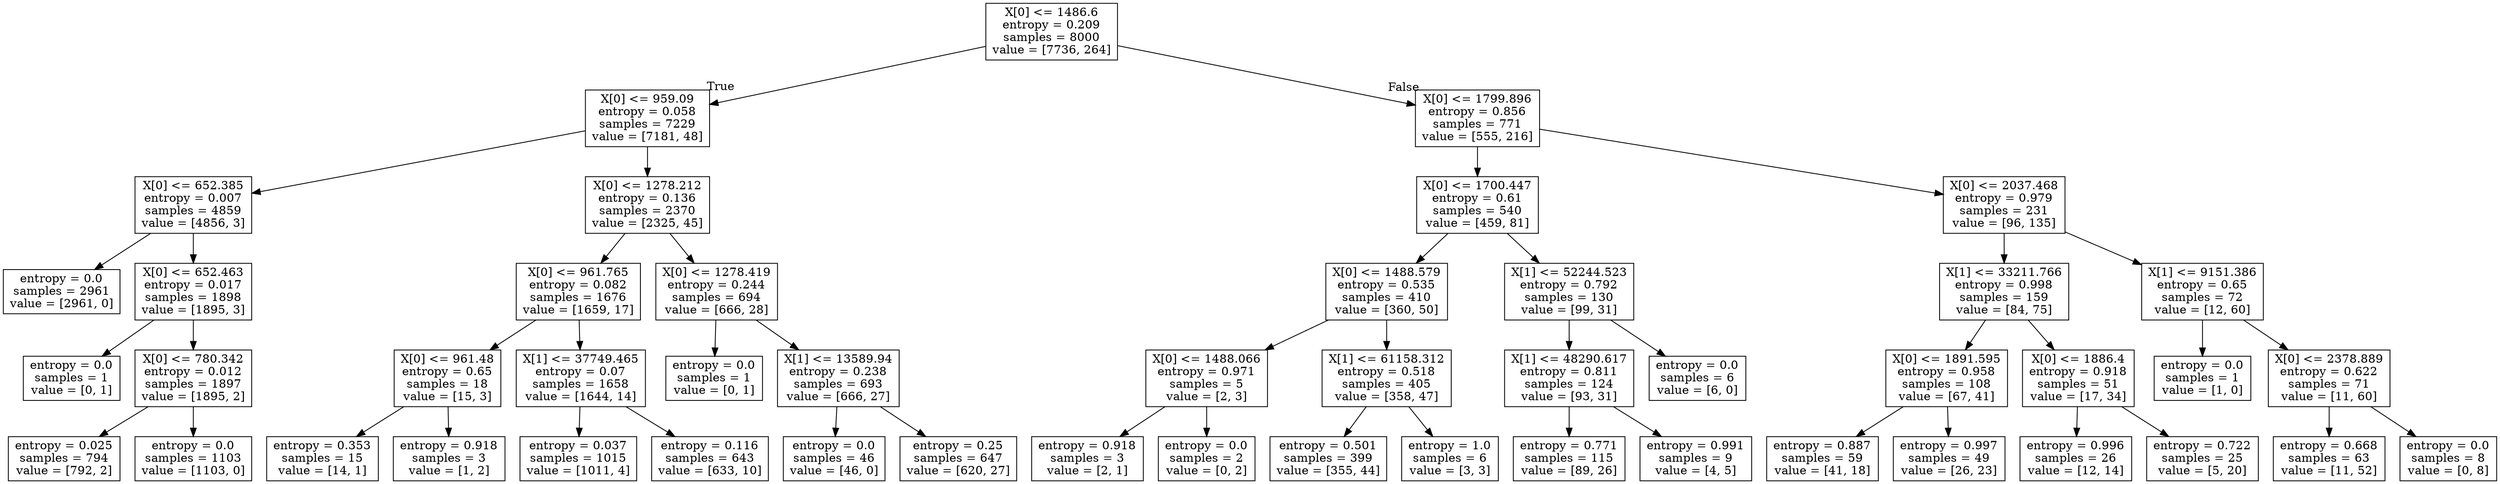 digraph Tree {
node [shape=box] ;
0 [label="X[0] <= 1486.6\nentropy = 0.209\nsamples = 8000\nvalue = [7736, 264]"] ;
1 [label="X[0] <= 959.09\nentropy = 0.058\nsamples = 7229\nvalue = [7181, 48]"] ;
0 -> 1 [labeldistance=2.5, labelangle=45, headlabel="True"] ;
2 [label="X[0] <= 652.385\nentropy = 0.007\nsamples = 4859\nvalue = [4856, 3]"] ;
1 -> 2 ;
3 [label="entropy = 0.0\nsamples = 2961\nvalue = [2961, 0]"] ;
2 -> 3 ;
4 [label="X[0] <= 652.463\nentropy = 0.017\nsamples = 1898\nvalue = [1895, 3]"] ;
2 -> 4 ;
5 [label="entropy = 0.0\nsamples = 1\nvalue = [0, 1]"] ;
4 -> 5 ;
6 [label="X[0] <= 780.342\nentropy = 0.012\nsamples = 1897\nvalue = [1895, 2]"] ;
4 -> 6 ;
7 [label="entropy = 0.025\nsamples = 794\nvalue = [792, 2]"] ;
6 -> 7 ;
8 [label="entropy = 0.0\nsamples = 1103\nvalue = [1103, 0]"] ;
6 -> 8 ;
9 [label="X[0] <= 1278.212\nentropy = 0.136\nsamples = 2370\nvalue = [2325, 45]"] ;
1 -> 9 ;
10 [label="X[0] <= 961.765\nentropy = 0.082\nsamples = 1676\nvalue = [1659, 17]"] ;
9 -> 10 ;
11 [label="X[0] <= 961.48\nentropy = 0.65\nsamples = 18\nvalue = [15, 3]"] ;
10 -> 11 ;
12 [label="entropy = 0.353\nsamples = 15\nvalue = [14, 1]"] ;
11 -> 12 ;
13 [label="entropy = 0.918\nsamples = 3\nvalue = [1, 2]"] ;
11 -> 13 ;
14 [label="X[1] <= 37749.465\nentropy = 0.07\nsamples = 1658\nvalue = [1644, 14]"] ;
10 -> 14 ;
15 [label="entropy = 0.037\nsamples = 1015\nvalue = [1011, 4]"] ;
14 -> 15 ;
16 [label="entropy = 0.116\nsamples = 643\nvalue = [633, 10]"] ;
14 -> 16 ;
17 [label="X[0] <= 1278.419\nentropy = 0.244\nsamples = 694\nvalue = [666, 28]"] ;
9 -> 17 ;
18 [label="entropy = 0.0\nsamples = 1\nvalue = [0, 1]"] ;
17 -> 18 ;
19 [label="X[1] <= 13589.94\nentropy = 0.238\nsamples = 693\nvalue = [666, 27]"] ;
17 -> 19 ;
20 [label="entropy = 0.0\nsamples = 46\nvalue = [46, 0]"] ;
19 -> 20 ;
21 [label="entropy = 0.25\nsamples = 647\nvalue = [620, 27]"] ;
19 -> 21 ;
22 [label="X[0] <= 1799.896\nentropy = 0.856\nsamples = 771\nvalue = [555, 216]"] ;
0 -> 22 [labeldistance=2.5, labelangle=-45, headlabel="False"] ;
23 [label="X[0] <= 1700.447\nentropy = 0.61\nsamples = 540\nvalue = [459, 81]"] ;
22 -> 23 ;
24 [label="X[0] <= 1488.579\nentropy = 0.535\nsamples = 410\nvalue = [360, 50]"] ;
23 -> 24 ;
25 [label="X[0] <= 1488.066\nentropy = 0.971\nsamples = 5\nvalue = [2, 3]"] ;
24 -> 25 ;
26 [label="entropy = 0.918\nsamples = 3\nvalue = [2, 1]"] ;
25 -> 26 ;
27 [label="entropy = 0.0\nsamples = 2\nvalue = [0, 2]"] ;
25 -> 27 ;
28 [label="X[1] <= 61158.312\nentropy = 0.518\nsamples = 405\nvalue = [358, 47]"] ;
24 -> 28 ;
29 [label="entropy = 0.501\nsamples = 399\nvalue = [355, 44]"] ;
28 -> 29 ;
30 [label="entropy = 1.0\nsamples = 6\nvalue = [3, 3]"] ;
28 -> 30 ;
31 [label="X[1] <= 52244.523\nentropy = 0.792\nsamples = 130\nvalue = [99, 31]"] ;
23 -> 31 ;
32 [label="X[1] <= 48290.617\nentropy = 0.811\nsamples = 124\nvalue = [93, 31]"] ;
31 -> 32 ;
33 [label="entropy = 0.771\nsamples = 115\nvalue = [89, 26]"] ;
32 -> 33 ;
34 [label="entropy = 0.991\nsamples = 9\nvalue = [4, 5]"] ;
32 -> 34 ;
35 [label="entropy = 0.0\nsamples = 6\nvalue = [6, 0]"] ;
31 -> 35 ;
36 [label="X[0] <= 2037.468\nentropy = 0.979\nsamples = 231\nvalue = [96, 135]"] ;
22 -> 36 ;
37 [label="X[1] <= 33211.766\nentropy = 0.998\nsamples = 159\nvalue = [84, 75]"] ;
36 -> 37 ;
38 [label="X[0] <= 1891.595\nentropy = 0.958\nsamples = 108\nvalue = [67, 41]"] ;
37 -> 38 ;
39 [label="entropy = 0.887\nsamples = 59\nvalue = [41, 18]"] ;
38 -> 39 ;
40 [label="entropy = 0.997\nsamples = 49\nvalue = [26, 23]"] ;
38 -> 40 ;
41 [label="X[0] <= 1886.4\nentropy = 0.918\nsamples = 51\nvalue = [17, 34]"] ;
37 -> 41 ;
42 [label="entropy = 0.996\nsamples = 26\nvalue = [12, 14]"] ;
41 -> 42 ;
43 [label="entropy = 0.722\nsamples = 25\nvalue = [5, 20]"] ;
41 -> 43 ;
44 [label="X[1] <= 9151.386\nentropy = 0.65\nsamples = 72\nvalue = [12, 60]"] ;
36 -> 44 ;
45 [label="entropy = 0.0\nsamples = 1\nvalue = [1, 0]"] ;
44 -> 45 ;
46 [label="X[0] <= 2378.889\nentropy = 0.622\nsamples = 71\nvalue = [11, 60]"] ;
44 -> 46 ;
47 [label="entropy = 0.668\nsamples = 63\nvalue = [11, 52]"] ;
46 -> 47 ;
48 [label="entropy = 0.0\nsamples = 8\nvalue = [0, 8]"] ;
46 -> 48 ;
}